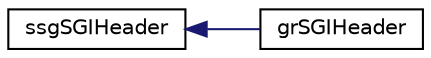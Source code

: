 digraph "Graphical Class Hierarchy"
{
  edge [fontname="Helvetica",fontsize="10",labelfontname="Helvetica",labelfontsize="10"];
  node [fontname="Helvetica",fontsize="10",shape=record];
  rankdir="LR";
  Node1 [label="ssgSGIHeader",height=0.2,width=0.4,color="black", fillcolor="white", style="filled",URL="$classssg_s_g_i_header.html"];
  Node1 -> Node2 [dir="back",color="midnightblue",fontsize="10",style="solid",fontname="Helvetica"];
  Node2 [label="grSGIHeader",height=0.2,width=0.4,color="black", fillcolor="white", style="filled",URL="$classgr_s_g_i_header.html"];
}
